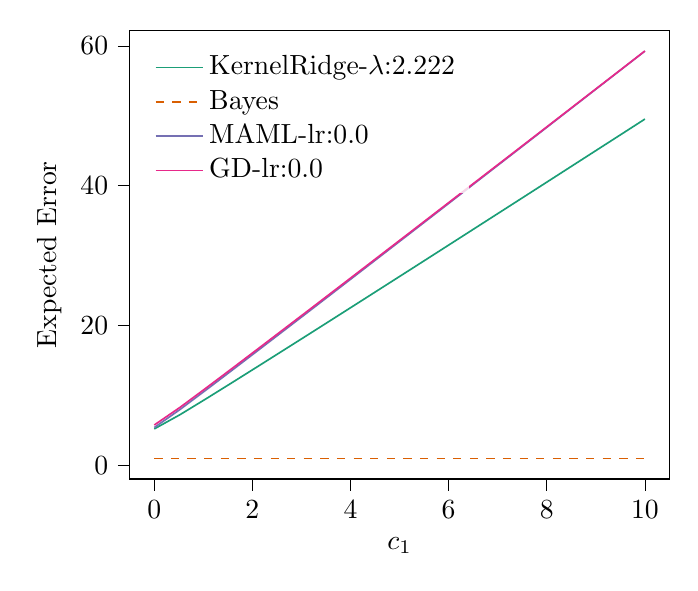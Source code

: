 % This file was created with tikzplotlib v0.10.1.
\begin{tikzpicture}

\definecolor{chocolate217952}{RGB}{217,95,2}
\definecolor{darkcyan27158119}{RGB}{27,158,119}
\definecolor{darkgray176}{RGB}{176,176,176}
\definecolor{deeppink23141138}{RGB}{231,41,138}
\definecolor{lightslategray117112179}{RGB}{117,112,179}

\begin{axis}[
legend cell align={left},
legend style={
  fill opacity=0.8,
  draw opacity=1,
  text opacity=1,
  at={(0.03,0.97)},
  anchor=north west,
  draw=none
},
tick align=outside,
tick pos=left,
x grid style={darkgray176},
xlabel={\(\displaystyle c_{1}\)},
xmin=-0.499, xmax=10.5,
xtick style={color=black},
y grid style={darkgray176},
ylabel={Expected Error},
ymin=-1.912, ymax=62.169,
ytick style={color=black}
]
\addplot [semithick, darkcyan27158119]
table {%
0.001 5.245
0.527 7.283
1.054 9.538
1.58 11.832
2.106 14.147
2.632 16.474
3.159 18.81
3.685 21.153
4.211 23.501
4.737 25.854
5.264 28.211
5.79 30.571
6.316 32.934
6.842 35.299
7.369 37.666
7.895 40.035
8.421 42.406
8.947 44.778
9.474 47.152
10 49.527
};
\addlegendentry{KernelRidge-$\lambda$:2.222}
\addplot [semithick, chocolate217952, dashed]
table {%
0.001 1.001
0.527 1.001
1.054 1.001
1.58 1.001
2.106 1.001
2.632 1.001
3.159 1.001
3.685 1.001
4.211 1.001
4.737 1.001
5.264 1.001
5.79 1.001
6.316 1.001
6.842 1.001
7.369 1.001
7.895 1.001
8.421 1.001
8.947 1.001
9.474 1.001
10 1.001
};
\addlegendentry{Bayes}
\addplot [semithick, lightslategray117112179]
table {%
0.001 5.436
0.527 8.027
1.054 10.796
1.58 13.595
2.106 16.414
2.632 19.241
3.159 22.077
3.685 24.919
4.211 27.766
4.737 30.616
5.264 33.469
5.79 36.325
6.316 39.183
6.842 42.044
7.369 44.906
7.895 47.77
8.421 50.636
8.947 53.503
9.474 56.371
10 59.241
};
\addlegendentry{MAML-lr:0.0}
\addplot [semithick, deeppink23141138]
table {%
0.001 5.801
0.527 8.331
1.054 11.071
1.58 13.849
2.106 16.646
2.632 19.456
3.159 22.274
3.685 25.1
4.211 27.93
4.737 30.765
5.264 33.604
5.79 36.446
6.316 39.29
6.842 42.137
7.369 44.986
7.895 47.837
8.421 50.69
8.947 53.544
9.474 56.399
10 59.256
};
\addlegendentry{GD-lr:0.0}
\end{axis}

\end{tikzpicture}
